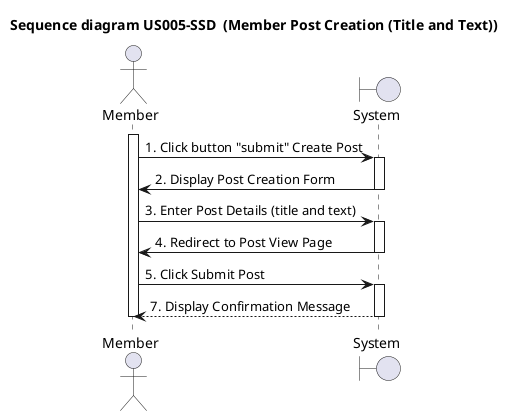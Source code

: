 @startuml US005-SSD
title Sequence diagram US005-SSD  (Member Post Creation (Title and Text))

actor Member
boundary System

activate Member


Member -> System: 1. Click button "submit" Create Post
activate System

System -> Member: 2. Display Post Creation Form
deactivate System

Member -> System: 3. Enter Post Details (title and text)
activate System

System -> Member: 4. Redirect to Post View Page
deactivate System

Member -> System: 5. Click Submit Post
activate System

System --> Member: 7. Display Confirmation Message
deactivate System
deactivate Member

@enduml